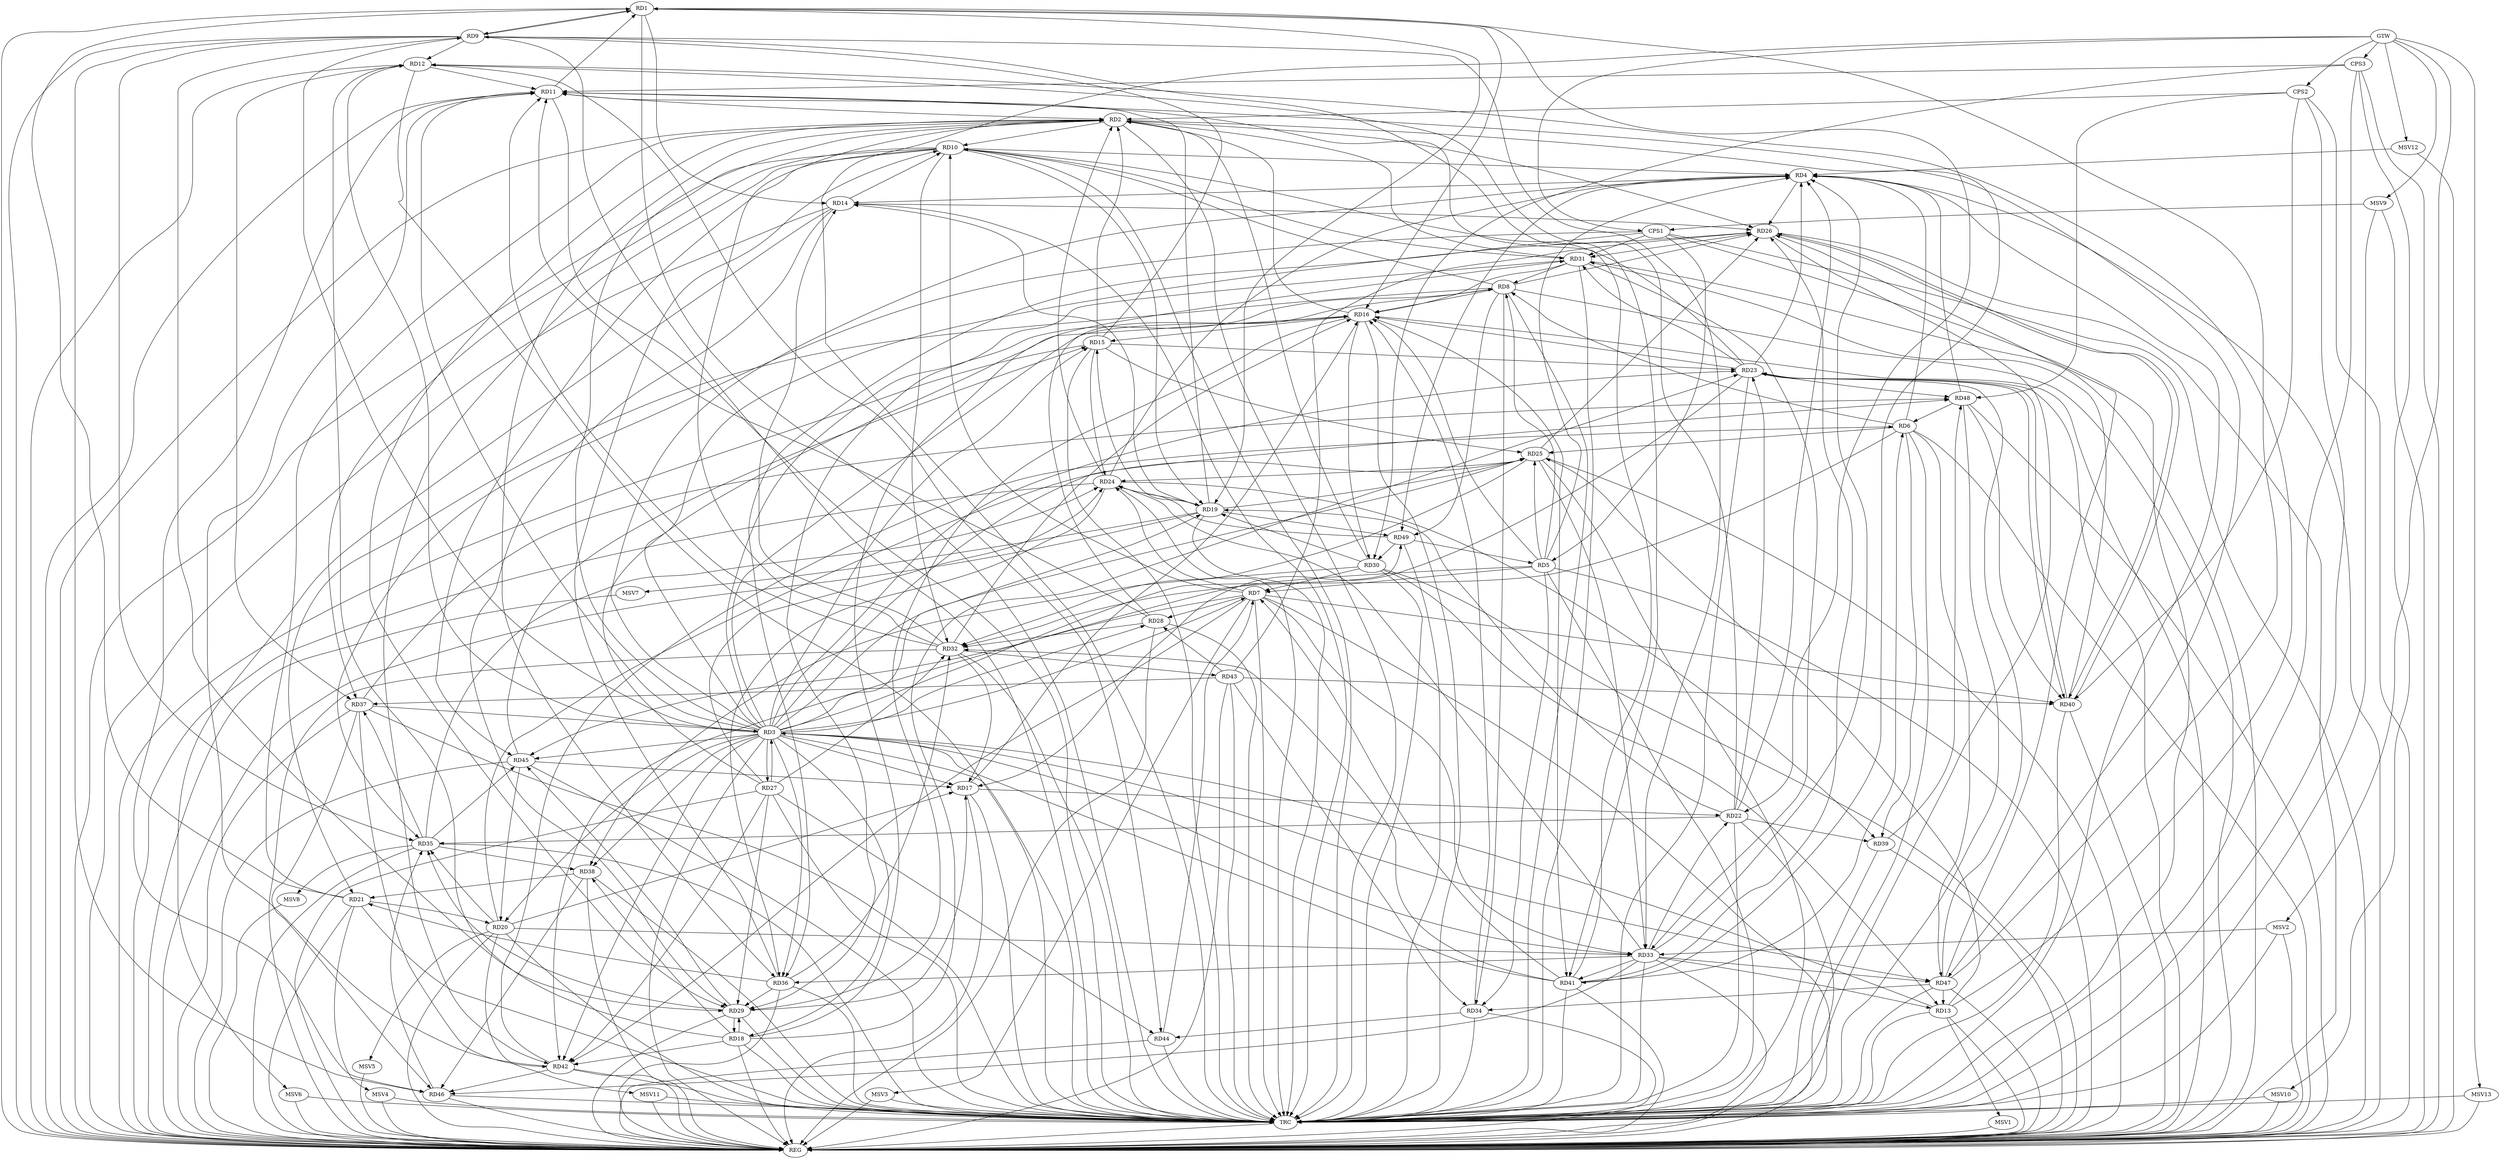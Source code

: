 strict digraph G {
  RD1 [ label="RD1" ];
  RD2 [ label="RD2" ];
  RD3 [ label="RD3" ];
  RD4 [ label="RD4" ];
  RD5 [ label="RD5" ];
  RD6 [ label="RD6" ];
  RD7 [ label="RD7" ];
  RD8 [ label="RD8" ];
  RD9 [ label="RD9" ];
  RD10 [ label="RD10" ];
  RD11 [ label="RD11" ];
  RD12 [ label="RD12" ];
  RD13 [ label="RD13" ];
  RD14 [ label="RD14" ];
  RD15 [ label="RD15" ];
  RD16 [ label="RD16" ];
  RD17 [ label="RD17" ];
  RD18 [ label="RD18" ];
  RD19 [ label="RD19" ];
  RD20 [ label="RD20" ];
  RD21 [ label="RD21" ];
  RD22 [ label="RD22" ];
  RD23 [ label="RD23" ];
  RD24 [ label="RD24" ];
  RD25 [ label="RD25" ];
  RD26 [ label="RD26" ];
  RD27 [ label="RD27" ];
  RD28 [ label="RD28" ];
  RD29 [ label="RD29" ];
  RD30 [ label="RD30" ];
  RD31 [ label="RD31" ];
  RD32 [ label="RD32" ];
  RD33 [ label="RD33" ];
  RD34 [ label="RD34" ];
  RD35 [ label="RD35" ];
  RD36 [ label="RD36" ];
  RD37 [ label="RD37" ];
  RD38 [ label="RD38" ];
  RD39 [ label="RD39" ];
  RD40 [ label="RD40" ];
  RD41 [ label="RD41" ];
  RD42 [ label="RD42" ];
  RD43 [ label="RD43" ];
  RD44 [ label="RD44" ];
  RD45 [ label="RD45" ];
  RD46 [ label="RD46" ];
  RD47 [ label="RD47" ];
  RD48 [ label="RD48" ];
  RD49 [ label="RD49" ];
  CPS1 [ label="CPS1" ];
  CPS2 [ label="CPS2" ];
  CPS3 [ label="CPS3" ];
  GTW [ label="GTW" ];
  REG [ label="REG" ];
  TRC [ label="TRC" ];
  MSV1 [ label="MSV1" ];
  MSV2 [ label="MSV2" ];
  MSV3 [ label="MSV3" ];
  MSV4 [ label="MSV4" ];
  MSV5 [ label="MSV5" ];
  MSV6 [ label="MSV6" ];
  MSV7 [ label="MSV7" ];
  MSV8 [ label="MSV8" ];
  MSV9 [ label="MSV9" ];
  MSV10 [ label="MSV10" ];
  MSV11 [ label="MSV11" ];
  MSV12 [ label="MSV12" ];
  MSV13 [ label="MSV13" ];
  RD1 -> RD9;
  RD9 -> RD1;
  RD11 -> RD1;
  RD1 -> RD14;
  RD1 -> RD16;
  RD1 -> RD19;
  RD21 -> RD1;
  RD1 -> RD22;
  RD47 -> RD1;
  RD2 -> RD10;
  RD11 -> RD2;
  RD15 -> RD2;
  RD16 -> RD2;
  RD21 -> RD2;
  RD24 -> RD2;
  RD2 -> RD26;
  RD2 -> RD29;
  RD30 -> RD2;
  RD31 -> RD2;
  RD32 -> RD2;
  RD2 -> RD36;
  RD2 -> RD41;
  RD3 -> RD4;
  RD3 -> RD7;
  RD3 -> RD12;
  RD13 -> RD3;
  RD3 -> RD15;
  RD3 -> RD17;
  RD3 -> RD26;
  RD3 -> RD27;
  RD27 -> RD3;
  RD3 -> RD33;
  RD37 -> RD3;
  RD41 -> RD3;
  RD5 -> RD4;
  RD6 -> RD4;
  RD10 -> RD4;
  RD4 -> RD14;
  RD22 -> RD4;
  RD23 -> RD4;
  RD24 -> RD4;
  RD4 -> RD26;
  RD33 -> RD4;
  RD48 -> RD4;
  RD4 -> RD49;
  RD5 -> RD7;
  RD5 -> RD8;
  RD5 -> RD16;
  RD5 -> RD25;
  RD5 -> RD34;
  RD5 -> RD42;
  RD49 -> RD5;
  RD6 -> RD8;
  RD6 -> RD25;
  RD6 -> RD32;
  RD6 -> RD39;
  RD41 -> RD6;
  RD42 -> RD6;
  RD6 -> RD47;
  RD48 -> RD6;
  RD7 -> RD10;
  RD7 -> RD24;
  RD7 -> RD28;
  RD30 -> RD7;
  RD7 -> RD33;
  RD7 -> RD40;
  RD41 -> RD7;
  RD7 -> RD42;
  RD44 -> RD7;
  RD7 -> RD45;
  RD8 -> RD10;
  RD8 -> RD16;
  RD8 -> RD21;
  RD8 -> RD26;
  RD28 -> RD8;
  RD31 -> RD8;
  RD8 -> RD34;
  RD8 -> RD49;
  RD9 -> RD12;
  RD15 -> RD9;
  RD9 -> RD29;
  RD9 -> RD33;
  RD9 -> RD35;
  RD9 -> RD41;
  RD9 -> RD46;
  RD14 -> RD10;
  RD10 -> RD19;
  RD23 -> RD10;
  RD10 -> RD31;
  RD10 -> RD32;
  RD36 -> RD10;
  RD10 -> RD37;
  RD10 -> RD42;
  RD10 -> RD45;
  RD12 -> RD11;
  RD19 -> RD11;
  RD28 -> RD11;
  RD32 -> RD11;
  RD41 -> RD11;
  RD42 -> RD11;
  RD11 -> RD46;
  RD11 -> RD47;
  RD13 -> RD12;
  RD18 -> RD12;
  RD22 -> RD12;
  RD12 -> RD37;
  RD12 -> RD44;
  RD13 -> RD25;
  RD30 -> RD13;
  RD33 -> RD13;
  RD47 -> RD13;
  RD19 -> RD14;
  RD14 -> RD26;
  RD14 -> RD29;
  RD32 -> RD14;
  RD16 -> RD15;
  RD19 -> RD15;
  RD15 -> RD23;
  RD15 -> RD24;
  RD15 -> RD25;
  RD45 -> RD15;
  RD17 -> RD16;
  RD23 -> RD16;
  RD27 -> RD16;
  RD16 -> RD29;
  RD16 -> RD30;
  RD31 -> RD16;
  RD32 -> RD16;
  RD34 -> RD16;
  RD16 -> RD41;
  RD20 -> RD17;
  RD17 -> RD22;
  RD23 -> RD17;
  RD29 -> RD17;
  RD32 -> RD17;
  RD45 -> RD17;
  RD18 -> RD23;
  RD18 -> RD29;
  RD29 -> RD18;
  RD18 -> RD31;
  RD18 -> RD38;
  RD18 -> RD42;
  RD22 -> RD19;
  RD24 -> RD19;
  RD19 -> RD25;
  RD30 -> RD19;
  RD19 -> RD49;
  RD21 -> RD20;
  RD20 -> RD25;
  RD20 -> RD33;
  RD20 -> RD35;
  RD45 -> RD20;
  RD36 -> RD21;
  RD38 -> RD21;
  RD22 -> RD23;
  RD33 -> RD22;
  RD22 -> RD35;
  RD22 -> RD39;
  RD23 -> RD31;
  RD23 -> RD40;
  RD40 -> RD23;
  RD47 -> RD23;
  RD23 -> RD48;
  RD25 -> RD24;
  RD27 -> RD24;
  RD33 -> RD24;
  RD35 -> RD24;
  RD24 -> RD36;
  RD24 -> RD39;
  RD49 -> RD24;
  RD25 -> RD26;
  RD25 -> RD32;
  RD25 -> RD33;
  RD26 -> RD31;
  RD26 -> RD40;
  RD40 -> RD26;
  RD41 -> RD26;
  RD43 -> RD26;
  RD47 -> RD26;
  RD27 -> RD29;
  RD27 -> RD32;
  RD27 -> RD42;
  RD27 -> RD44;
  RD28 -> RD32;
  RD43 -> RD28;
  RD31 -> RD29;
  RD29 -> RD35;
  RD36 -> RD29;
  RD29 -> RD45;
  RD30 -> RD38;
  RD49 -> RD30;
  RD31 -> RD33;
  RD40 -> RD31;
  RD36 -> RD32;
  RD41 -> RD32;
  RD32 -> RD43;
  RD33 -> RD36;
  RD33 -> RD41;
  RD33 -> RD46;
  RD33 -> RD47;
  RD43 -> RD34;
  RD34 -> RD44;
  RD47 -> RD34;
  RD35 -> RD37;
  RD35 -> RD38;
  RD35 -> RD45;
  RD46 -> RD35;
  RD37 -> RD42;
  RD43 -> RD37;
  RD37 -> RD46;
  RD37 -> RD48;
  RD38 -> RD46;
  RD39 -> RD48;
  RD43 -> RD40;
  RD48 -> RD40;
  RD42 -> RD46;
  CPS1 -> RD5;
  CPS1 -> RD36;
  CPS1 -> RD35;
  CPS1 -> RD31;
  CPS2 -> RD2;
  CPS2 -> RD48;
  CPS2 -> RD40;
  CPS3 -> RD11;
  CPS3 -> RD30;
  GTW -> CPS1;
  GTW -> CPS2;
  GTW -> CPS3;
  RD1 -> REG;
  RD2 -> REG;
  RD3 -> REG;
  RD4 -> REG;
  RD5 -> REG;
  RD6 -> REG;
  RD7 -> REG;
  RD8 -> REG;
  RD9 -> REG;
  RD10 -> REG;
  RD11 -> REG;
  RD12 -> REG;
  RD13 -> REG;
  RD14 -> REG;
  RD15 -> REG;
  RD16 -> REG;
  RD17 -> REG;
  RD18 -> REG;
  RD19 -> REG;
  RD20 -> REG;
  RD21 -> REG;
  RD22 -> REG;
  RD23 -> REG;
  RD24 -> REG;
  RD25 -> REG;
  RD26 -> REG;
  RD27 -> REG;
  RD28 -> REG;
  RD29 -> REG;
  RD30 -> REG;
  RD31 -> REG;
  RD32 -> REG;
  RD33 -> REG;
  RD34 -> REG;
  RD35 -> REG;
  RD36 -> REG;
  RD37 -> REG;
  RD38 -> REG;
  RD39 -> REG;
  RD40 -> REG;
  RD41 -> REG;
  RD42 -> REG;
  RD43 -> REG;
  RD44 -> REG;
  RD45 -> REG;
  RD46 -> REG;
  RD47 -> REG;
  RD48 -> REG;
  CPS1 -> REG;
  CPS2 -> REG;
  CPS3 -> REG;
  RD1 -> TRC;
  RD2 -> TRC;
  RD3 -> TRC;
  RD4 -> TRC;
  RD5 -> TRC;
  RD6 -> TRC;
  RD7 -> TRC;
  RD8 -> TRC;
  RD9 -> TRC;
  RD10 -> TRC;
  RD11 -> TRC;
  RD12 -> TRC;
  RD13 -> TRC;
  RD14 -> TRC;
  RD15 -> TRC;
  RD16 -> TRC;
  RD17 -> TRC;
  RD18 -> TRC;
  RD19 -> TRC;
  RD20 -> TRC;
  RD21 -> TRC;
  RD22 -> TRC;
  RD23 -> TRC;
  RD24 -> TRC;
  RD25 -> TRC;
  RD26 -> TRC;
  RD27 -> TRC;
  RD28 -> TRC;
  RD29 -> TRC;
  RD30 -> TRC;
  RD31 -> TRC;
  RD32 -> TRC;
  RD33 -> TRC;
  RD34 -> TRC;
  RD35 -> TRC;
  RD36 -> TRC;
  RD37 -> TRC;
  RD38 -> TRC;
  RD39 -> TRC;
  RD40 -> TRC;
  RD41 -> TRC;
  RD42 -> TRC;
  RD43 -> TRC;
  RD44 -> TRC;
  RD45 -> TRC;
  RD46 -> TRC;
  RD47 -> TRC;
  RD48 -> TRC;
  RD49 -> TRC;
  CPS1 -> TRC;
  CPS2 -> TRC;
  CPS3 -> TRC;
  GTW -> TRC;
  TRC -> REG;
  RD3 -> RD8;
  RD3 -> RD49;
  RD3 -> RD23;
  RD3 -> RD47;
  RD3 -> RD28;
  RD3 -> RD18;
  RD3 -> RD42;
  RD3 -> RD36;
  RD3 -> RD38;
  RD3 -> RD19;
  RD3 -> RD2;
  RD3 -> RD16;
  RD3 -> RD20;
  RD3 -> RD11;
  RD3 -> RD25;
  RD3 -> RD48;
  RD3 -> RD45;
  RD3 -> RD9;
  RD13 -> MSV1;
  MSV1 -> REG;
  MSV2 -> RD33;
  GTW -> MSV2;
  MSV2 -> REG;
  MSV2 -> TRC;
  RD7 -> MSV3;
  MSV3 -> REG;
  MSV3 -> TRC;
  RD21 -> MSV4;
  MSV4 -> REG;
  MSV4 -> TRC;
  RD20 -> MSV5;
  MSV5 -> REG;
  RD14 -> MSV6;
  MSV6 -> REG;
  MSV6 -> TRC;
  RD19 -> MSV7;
  MSV7 -> REG;
  RD35 -> MSV8;
  MSV8 -> REG;
  MSV9 -> CPS1;
  GTW -> MSV9;
  MSV9 -> REG;
  MSV9 -> TRC;
  CPS3 -> MSV10;
  MSV10 -> REG;
  MSV10 -> TRC;
  RD20 -> MSV11;
  MSV11 -> REG;
  MSV11 -> TRC;
  MSV12 -> RD4;
  GTW -> MSV12;
  MSV12 -> REG;
  GTW -> MSV13;
  MSV13 -> REG;
  MSV13 -> TRC;
}
